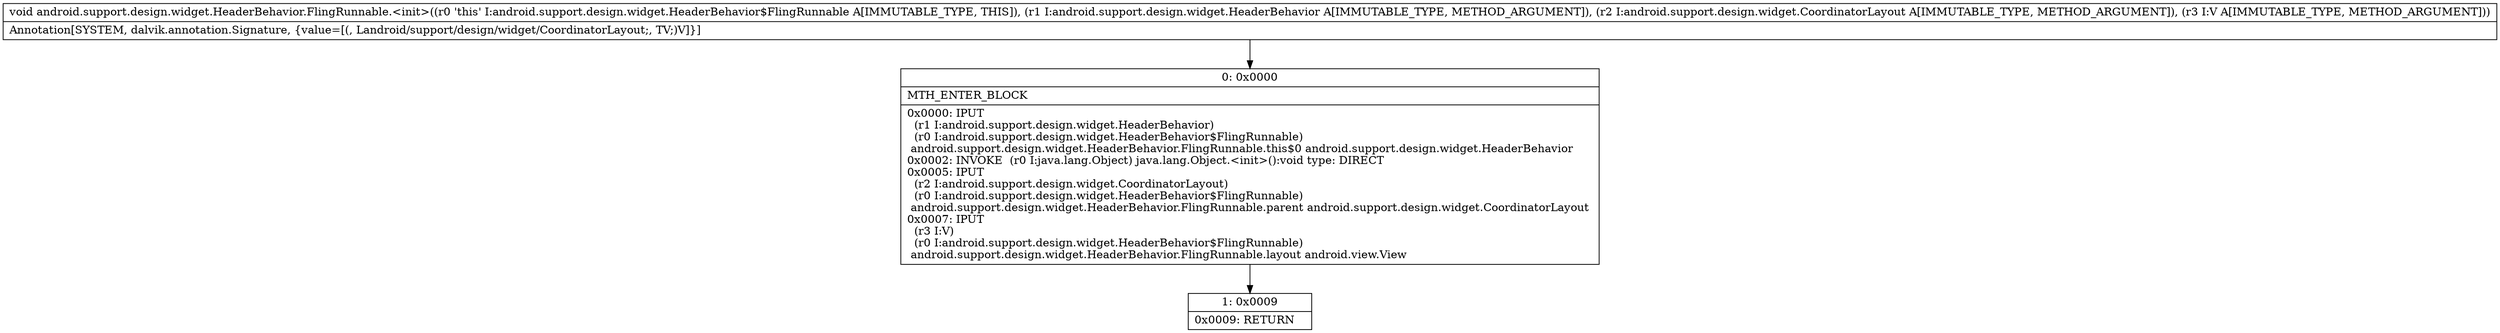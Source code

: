 digraph "CFG forandroid.support.design.widget.HeaderBehavior.FlingRunnable.\<init\>(Landroid\/support\/design\/widget\/HeaderBehavior;Landroid\/support\/design\/widget\/CoordinatorLayout;Landroid\/view\/View;)V" {
Node_0 [shape=record,label="{0\:\ 0x0000|MTH_ENTER_BLOCK\l|0x0000: IPUT  \l  (r1 I:android.support.design.widget.HeaderBehavior)\l  (r0 I:android.support.design.widget.HeaderBehavior$FlingRunnable)\l android.support.design.widget.HeaderBehavior.FlingRunnable.this$0 android.support.design.widget.HeaderBehavior \l0x0002: INVOKE  (r0 I:java.lang.Object) java.lang.Object.\<init\>():void type: DIRECT \l0x0005: IPUT  \l  (r2 I:android.support.design.widget.CoordinatorLayout)\l  (r0 I:android.support.design.widget.HeaderBehavior$FlingRunnable)\l android.support.design.widget.HeaderBehavior.FlingRunnable.parent android.support.design.widget.CoordinatorLayout \l0x0007: IPUT  \l  (r3 I:V)\l  (r0 I:android.support.design.widget.HeaderBehavior$FlingRunnable)\l android.support.design.widget.HeaderBehavior.FlingRunnable.layout android.view.View \l}"];
Node_1 [shape=record,label="{1\:\ 0x0009|0x0009: RETURN   \l}"];
MethodNode[shape=record,label="{void android.support.design.widget.HeaderBehavior.FlingRunnable.\<init\>((r0 'this' I:android.support.design.widget.HeaderBehavior$FlingRunnable A[IMMUTABLE_TYPE, THIS]), (r1 I:android.support.design.widget.HeaderBehavior A[IMMUTABLE_TYPE, METHOD_ARGUMENT]), (r2 I:android.support.design.widget.CoordinatorLayout A[IMMUTABLE_TYPE, METHOD_ARGUMENT]), (r3 I:V A[IMMUTABLE_TYPE, METHOD_ARGUMENT]))  | Annotation[SYSTEM, dalvik.annotation.Signature, \{value=[(, Landroid\/support\/design\/widget\/CoordinatorLayout;, TV;)V]\}]\l}"];
MethodNode -> Node_0;
Node_0 -> Node_1;
}

